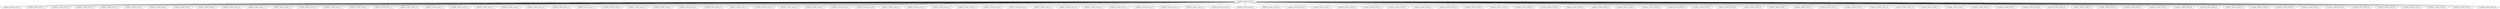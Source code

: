 graph GILBERT_GRAPH_BFS{
GILBERT_GRAPH_NODE_8 -- GILBERT_GRAPH_NODE_0;
GILBERT_GRAPH_NODE_8 -- GILBERT_GRAPH_NODE_1;
GILBERT_GRAPH_NODE_8 -- GILBERT_GRAPH_NODE_2;
GILBERT_GRAPH_NODE_8 -- GILBERT_GRAPH_NODE_3;
GILBERT_GRAPH_NODE_8 -- GILBERT_GRAPH_NODE_4;
GILBERT_GRAPH_NODE_8 -- GILBERT_GRAPH_NODE_5;
GILBERT_GRAPH_NODE_8 -- GILBERT_GRAPH_NODE_6;
GILBERT_GRAPH_NODE_8 -- GILBERT_GRAPH_NODE_7;
GILBERT_GRAPH_NODE_8 -- GILBERT_GRAPH_NODE_9;
GILBERT_GRAPH_NODE_8 -- GILBERT_GRAPH_NODE_10;
GILBERT_GRAPH_NODE_8 -- GILBERT_GRAPH_NODE_11;
GILBERT_GRAPH_NODE_8 -- GILBERT_GRAPH_NODE_12;
GILBERT_GRAPH_NODE_8 -- GILBERT_GRAPH_NODE_14;
GILBERT_GRAPH_NODE_8 -- GILBERT_GRAPH_NODE_15;
GILBERT_GRAPH_NODE_8 -- GILBERT_GRAPH_NODE_16;
GILBERT_GRAPH_NODE_8 -- GILBERT_GRAPH_NODE_17;
GILBERT_GRAPH_NODE_8 -- GILBERT_GRAPH_NODE_19;
GILBERT_GRAPH_NODE_8 -- GILBERT_GRAPH_NODE_20;
GILBERT_GRAPH_NODE_8 -- GILBERT_GRAPH_NODE_21;
GILBERT_GRAPH_NODE_8 -- GILBERT_GRAPH_NODE_22;
GILBERT_GRAPH_NODE_8 -- GILBERT_GRAPH_NODE_23;
GILBERT_GRAPH_NODE_8 -- GILBERT_GRAPH_NODE_24;
GILBERT_GRAPH_NODE_8 -- GILBERT_GRAPH_NODE_25;
GILBERT_GRAPH_NODE_8 -- GILBERT_GRAPH_NODE_27;
GILBERT_GRAPH_NODE_8 -- GILBERT_GRAPH_NODE_28;
GILBERT_GRAPH_NODE_8 -- GILBERT_GRAPH_NODE_29;
GILBERT_GRAPH_NODE_8 -- GILBERT_GRAPH_NODE_30;
GILBERT_GRAPH_NODE_8 -- GILBERT_GRAPH_NODE_32;
GILBERT_GRAPH_NODE_8 -- GILBERT_GRAPH_NODE_33;
GILBERT_GRAPH_NODE_8 -- GILBERT_GRAPH_NODE_34;
GILBERT_GRAPH_NODE_8 -- GILBERT_GRAPH_NODE_35;
GILBERT_GRAPH_NODE_8 -- GILBERT_GRAPH_NODE_36;
GILBERT_GRAPH_NODE_8 -- GILBERT_GRAPH_NODE_37;
GILBERT_GRAPH_NODE_8 -- GILBERT_GRAPH_NODE_38;
GILBERT_GRAPH_NODE_8 -- GILBERT_GRAPH_NODE_39;
GILBERT_GRAPH_NODE_8 -- GILBERT_GRAPH_NODE_40;
GILBERT_GRAPH_NODE_8 -- GILBERT_GRAPH_NODE_41;
GILBERT_GRAPH_NODE_8 -- GILBERT_GRAPH_NODE_42;
GILBERT_GRAPH_NODE_8 -- GILBERT_GRAPH_NODE_43;
GILBERT_GRAPH_NODE_8 -- GILBERT_GRAPH_NODE_44;
GILBERT_GRAPH_NODE_8 -- GILBERT_GRAPH_NODE_45;
GILBERT_GRAPH_NODE_8 -- GILBERT_GRAPH_NODE_47;
GILBERT_GRAPH_NODE_8 -- GILBERT_GRAPH_NODE_48;
GILBERT_GRAPH_NODE_8 -- GILBERT_GRAPH_NODE_49;
GILBERT_GRAPH_NODE_8 -- GILBERT_GRAPH_NODE_13;
GILBERT_GRAPH_NODE_8 -- GILBERT_GRAPH_NODE_18;
GILBERT_GRAPH_NODE_8 -- GILBERT_GRAPH_NODE_26;
GILBERT_GRAPH_NODE_8 -- GILBERT_GRAPH_NODE_31;
GILBERT_GRAPH_NODE_8 -- GILBERT_GRAPH_NODE_46;
GILBERT_GRAPH_NODE_8 -- GILBERT_GRAPH_NODE_57;
GILBERT_GRAPH_NODE_8 -- GILBERT_GRAPH_NODE_98;
GILBERT_GRAPH_NODE_8 -- GILBERT_GRAPH_NODE_50;
GILBERT_GRAPH_NODE_8 -- GILBERT_GRAPH_NODE_51;
GILBERT_GRAPH_NODE_8 -- GILBERT_GRAPH_NODE_52;
GILBERT_GRAPH_NODE_8 -- GILBERT_GRAPH_NODE_53;
GILBERT_GRAPH_NODE_8 -- GILBERT_GRAPH_NODE_54;
GILBERT_GRAPH_NODE_8 -- GILBERT_GRAPH_NODE_55;
GILBERT_GRAPH_NODE_8 -- GILBERT_GRAPH_NODE_56;
GILBERT_GRAPH_NODE_8 -- GILBERT_GRAPH_NODE_58;
GILBERT_GRAPH_NODE_8 -- GILBERT_GRAPH_NODE_59;
GILBERT_GRAPH_NODE_8 -- GILBERT_GRAPH_NODE_60;
GILBERT_GRAPH_NODE_8 -- GILBERT_GRAPH_NODE_61;
GILBERT_GRAPH_NODE_8 -- GILBERT_GRAPH_NODE_62;
GILBERT_GRAPH_NODE_8 -- GILBERT_GRAPH_NODE_63;
GILBERT_GRAPH_NODE_8 -- GILBERT_GRAPH_NODE_64;
GILBERT_GRAPH_NODE_8 -- GILBERT_GRAPH_NODE_65;
GILBERT_GRAPH_NODE_8 -- GILBERT_GRAPH_NODE_66;
GILBERT_GRAPH_NODE_8 -- GILBERT_GRAPH_NODE_67;
GILBERT_GRAPH_NODE_8 -- GILBERT_GRAPH_NODE_68;
GILBERT_GRAPH_NODE_8 -- GILBERT_GRAPH_NODE_69;
GILBERT_GRAPH_NODE_8 -- GILBERT_GRAPH_NODE_70;
GILBERT_GRAPH_NODE_8 -- GILBERT_GRAPH_NODE_71;
GILBERT_GRAPH_NODE_8 -- GILBERT_GRAPH_NODE_72;
GILBERT_GRAPH_NODE_8 -- GILBERT_GRAPH_NODE_73;
GILBERT_GRAPH_NODE_8 -- GILBERT_GRAPH_NODE_74;
GILBERT_GRAPH_NODE_8 -- GILBERT_GRAPH_NODE_75;
GILBERT_GRAPH_NODE_8 -- GILBERT_GRAPH_NODE_76;
GILBERT_GRAPH_NODE_8 -- GILBERT_GRAPH_NODE_77;
GILBERT_GRAPH_NODE_8 -- GILBERT_GRAPH_NODE_78;
GILBERT_GRAPH_NODE_8 -- GILBERT_GRAPH_NODE_79;
GILBERT_GRAPH_NODE_8 -- GILBERT_GRAPH_NODE_80;
GILBERT_GRAPH_NODE_8 -- GILBERT_GRAPH_NODE_81;
GILBERT_GRAPH_NODE_8 -- GILBERT_GRAPH_NODE_82;
GILBERT_GRAPH_NODE_8 -- GILBERT_GRAPH_NODE_83;
GILBERT_GRAPH_NODE_8 -- GILBERT_GRAPH_NODE_84;
GILBERT_GRAPH_NODE_8 -- GILBERT_GRAPH_NODE_85;
GILBERT_GRAPH_NODE_8 -- GILBERT_GRAPH_NODE_86;
GILBERT_GRAPH_NODE_8 -- GILBERT_GRAPH_NODE_87;
GILBERT_GRAPH_NODE_8 -- GILBERT_GRAPH_NODE_88;
GILBERT_GRAPH_NODE_8 -- GILBERT_GRAPH_NODE_89;
GILBERT_GRAPH_NODE_8 -- GILBERT_GRAPH_NODE_90;
GILBERT_GRAPH_NODE_8 -- GILBERT_GRAPH_NODE_91;
GILBERT_GRAPH_NODE_8 -- GILBERT_GRAPH_NODE_92;
GILBERT_GRAPH_NODE_8 -- GILBERT_GRAPH_NODE_93;
GILBERT_GRAPH_NODE_8 -- GILBERT_GRAPH_NODE_94;
GILBERT_GRAPH_NODE_8 -- GILBERT_GRAPH_NODE_95;
GILBERT_GRAPH_NODE_8 -- GILBERT_GRAPH_NODE_96;
GILBERT_GRAPH_NODE_8 -- GILBERT_GRAPH_NODE_97;
GILBERT_GRAPH_NODE_8 -- GILBERT_GRAPH_NODE_99;
}
